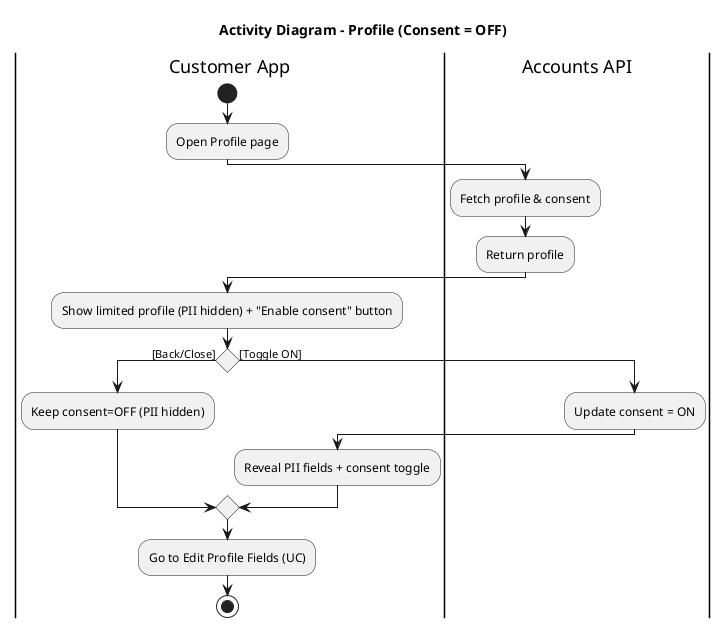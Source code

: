 @startuml Activity_Profile_Consent_OFF
title Activity Diagram - Profile (Consent = OFF)

|Customer App|
start
:Open Profile page;

|Accounts API|
:Fetch profile & consent;
:Return profile;

|Customer App|
:Show limited profile (PII hidden) + "Enable consent" button;

if() then ([Back/Close])
  |Customer App|
  :Keep consent=OFF (PII hidden);

else ([Toggle ON])
  |Accounts API|
  :Update consent = ON;
  |Customer App|
  :Reveal PII fields + consent toggle;

endif

:Go to Edit Profile Fields (UC);
stop
@enduml
